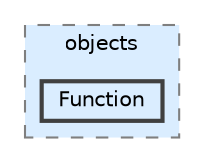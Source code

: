 digraph "includes/types/objects/Function"
{
 // LATEX_PDF_SIZE
  bgcolor="transparent";
  edge [fontname=Helvetica,fontsize=10,labelfontname=Helvetica,labelfontsize=10];
  node [fontname=Helvetica,fontsize=10,shape=box,height=0.2,width=0.4];
  compound=true
  subgraph clusterdir_6f679e7a520f311039e4f0b30094b878 {
    graph [ bgcolor="#daedff", pencolor="grey50", label="objects", fontname=Helvetica,fontsize=10 style="filled,dashed", URL="dir_6f679e7a520f311039e4f0b30094b878.html",tooltip=""]
  dir_75e513d8252f1c85e54f4bb9b92b1fe7 [label="Function", fillcolor="#daedff", color="grey25", style="filled,bold", URL="dir_75e513d8252f1c85e54f4bb9b92b1fe7.html",tooltip=""];
  }
}
